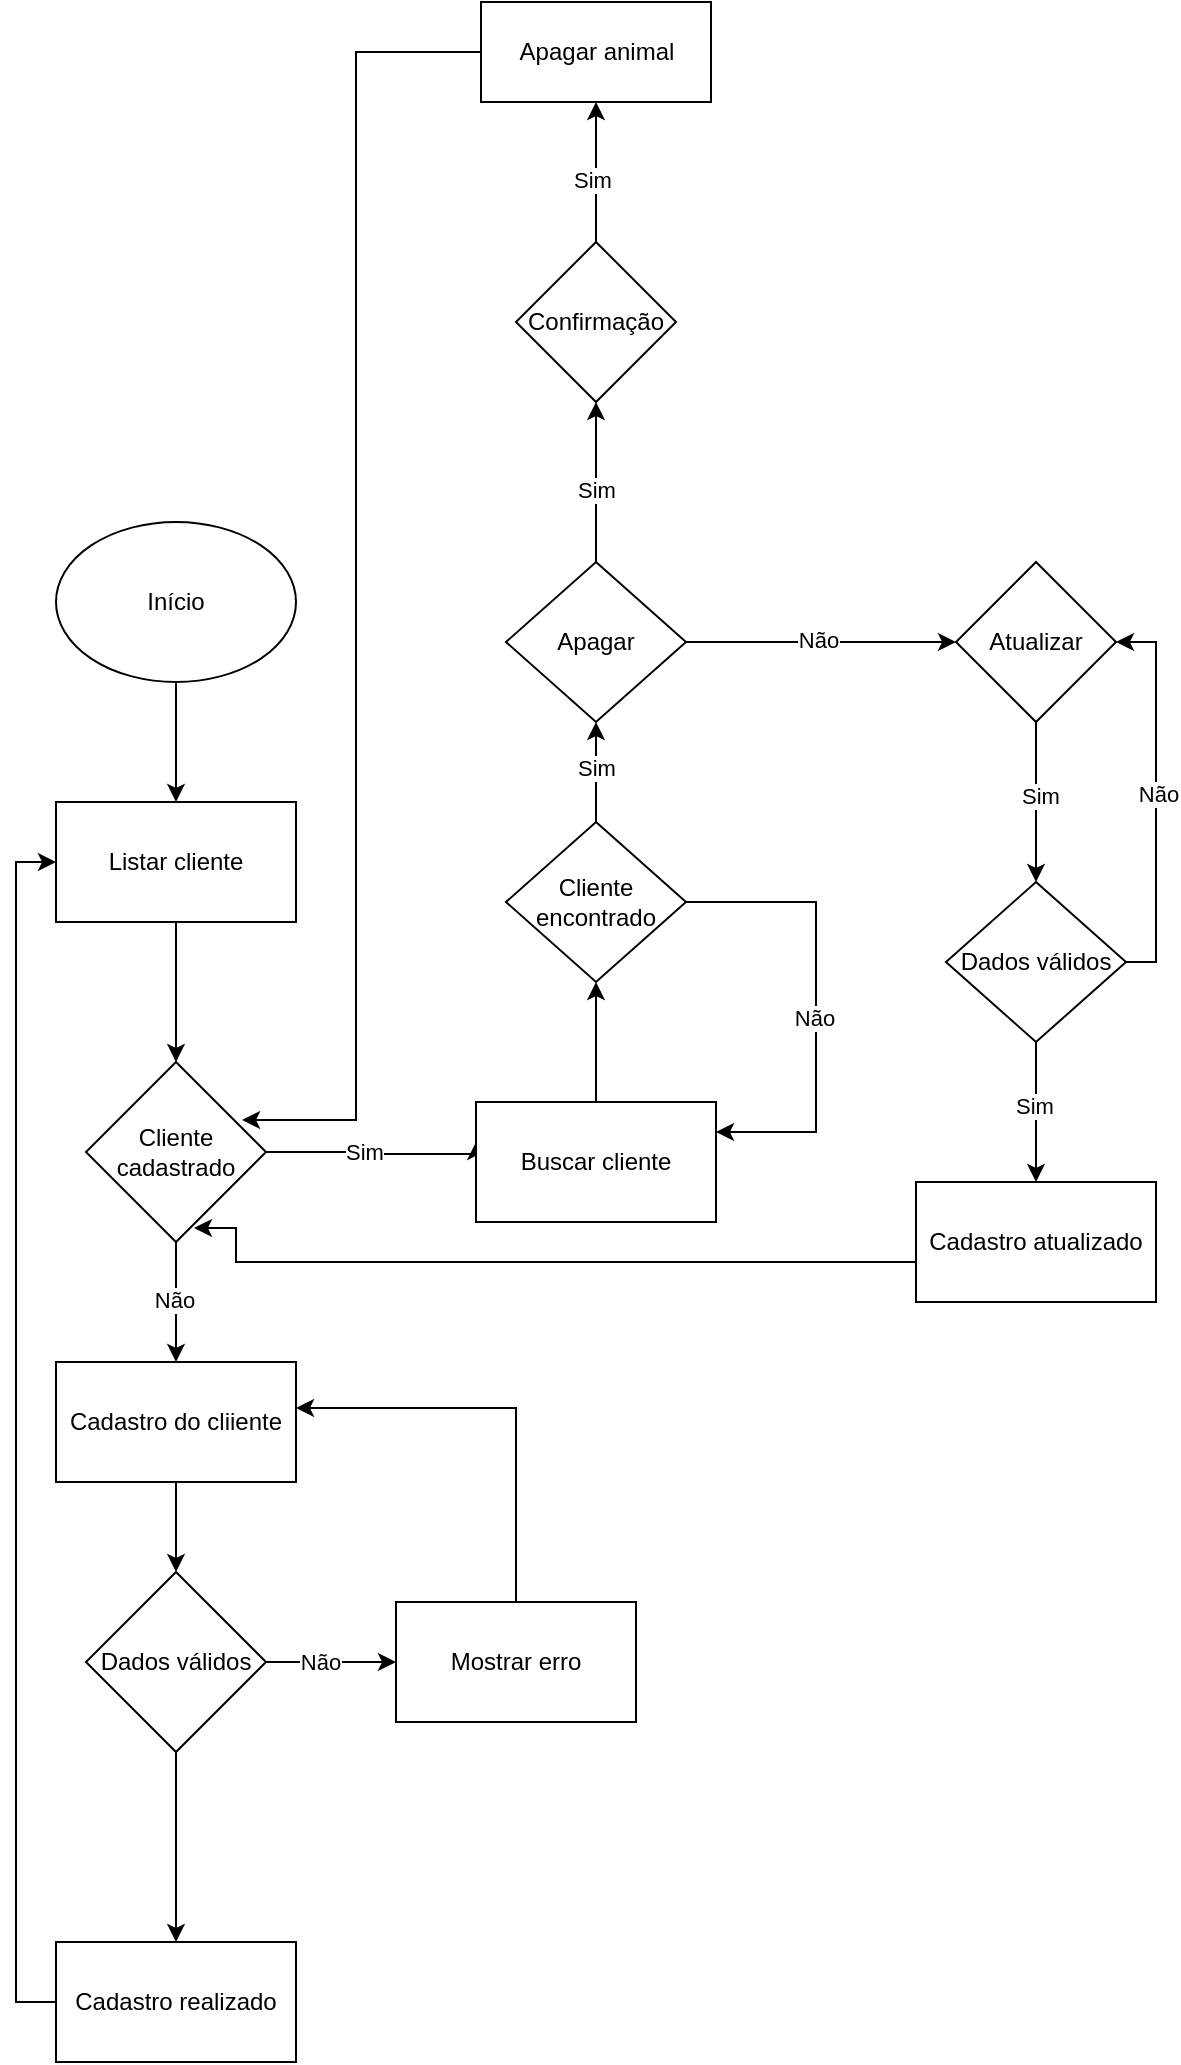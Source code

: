 <mxfile version="24.4.6" type="device">
  <diagram name="Página-1" id="2YWr5M0Ana_OGt1wBNgO">
    <mxGraphModel dx="2739" dy="2212" grid="1" gridSize="10" guides="1" tooltips="1" connect="1" arrows="1" fold="1" page="1" pageScale="1" pageWidth="827" pageHeight="1169" math="0" shadow="0">
      <root>
        <mxCell id="0" />
        <mxCell id="1" parent="0" />
        <mxCell id="HygnBlf5JGOIUeYPcVUY-47" value="" style="edgeStyle=orthogonalEdgeStyle;rounded=0;orthogonalLoop=1;jettySize=auto;html=1;" edge="1" parent="1" source="HygnBlf5JGOIUeYPcVUY-1" target="HygnBlf5JGOIUeYPcVUY-46">
          <mxGeometry relative="1" as="geometry" />
        </mxCell>
        <mxCell id="HygnBlf5JGOIUeYPcVUY-1" value="Início" style="ellipse;whiteSpace=wrap;html=1;" vertex="1" parent="1">
          <mxGeometry x="-780" y="60" width="120" height="80" as="geometry" />
        </mxCell>
        <mxCell id="HygnBlf5JGOIUeYPcVUY-49" value="" style="edgeStyle=orthogonalEdgeStyle;rounded=0;orthogonalLoop=1;jettySize=auto;html=1;" edge="1" parent="1" source="HygnBlf5JGOIUeYPcVUY-46" target="HygnBlf5JGOIUeYPcVUY-48">
          <mxGeometry relative="1" as="geometry" />
        </mxCell>
        <mxCell id="HygnBlf5JGOIUeYPcVUY-46" value="Listar cliente" style="whiteSpace=wrap;html=1;" vertex="1" parent="1">
          <mxGeometry x="-780" y="200" width="120" height="60" as="geometry" />
        </mxCell>
        <mxCell id="HygnBlf5JGOIUeYPcVUY-52" value="" style="edgeStyle=orthogonalEdgeStyle;rounded=0;orthogonalLoop=1;jettySize=auto;html=1;entryX=0;entryY=0.333;entryDx=0;entryDy=0;entryPerimeter=0;" edge="1" parent="1" source="HygnBlf5JGOIUeYPcVUY-48" target="HygnBlf5JGOIUeYPcVUY-53">
          <mxGeometry relative="1" as="geometry">
            <mxPoint x="-580" y="375" as="targetPoint" />
            <Array as="points">
              <mxPoint x="-627" y="375" />
              <mxPoint x="-627" y="376" />
              <mxPoint x="-570" y="376" />
            </Array>
          </mxGeometry>
        </mxCell>
        <mxCell id="HygnBlf5JGOIUeYPcVUY-54" value="Sim" style="edgeLabel;html=1;align=center;verticalAlign=middle;resizable=0;points=[];" vertex="1" connectable="0" parent="HygnBlf5JGOIUeYPcVUY-52">
          <mxGeometry x="-0.115" y="1" relative="1" as="geometry">
            <mxPoint as="offset" />
          </mxGeometry>
        </mxCell>
        <mxCell id="HygnBlf5JGOIUeYPcVUY-56" value="" style="edgeStyle=orthogonalEdgeStyle;rounded=0;orthogonalLoop=1;jettySize=auto;html=1;" edge="1" parent="1" source="HygnBlf5JGOIUeYPcVUY-48" target="HygnBlf5JGOIUeYPcVUY-55">
          <mxGeometry relative="1" as="geometry" />
        </mxCell>
        <mxCell id="HygnBlf5JGOIUeYPcVUY-57" value="Não" style="edgeLabel;html=1;align=center;verticalAlign=middle;resizable=0;points=[];" vertex="1" connectable="0" parent="HygnBlf5JGOIUeYPcVUY-56">
          <mxGeometry x="-0.033" y="-1" relative="1" as="geometry">
            <mxPoint as="offset" />
          </mxGeometry>
        </mxCell>
        <mxCell id="HygnBlf5JGOIUeYPcVUY-48" value="Cliente cadastrado" style="rhombus;whiteSpace=wrap;html=1;" vertex="1" parent="1">
          <mxGeometry x="-765" y="330" width="90" height="90" as="geometry" />
        </mxCell>
        <mxCell id="HygnBlf5JGOIUeYPcVUY-50" style="edgeStyle=orthogonalEdgeStyle;rounded=0;orthogonalLoop=1;jettySize=auto;html=1;exitX=0.5;exitY=1;exitDx=0;exitDy=0;" edge="1" parent="1" source="HygnBlf5JGOIUeYPcVUY-48" target="HygnBlf5JGOIUeYPcVUY-48">
          <mxGeometry relative="1" as="geometry" />
        </mxCell>
        <mxCell id="HygnBlf5JGOIUeYPcVUY-59" value="" style="edgeStyle=orthogonalEdgeStyle;rounded=0;orthogonalLoop=1;jettySize=auto;html=1;" edge="1" parent="1" source="HygnBlf5JGOIUeYPcVUY-53" target="HygnBlf5JGOIUeYPcVUY-58">
          <mxGeometry relative="1" as="geometry" />
        </mxCell>
        <mxCell id="HygnBlf5JGOIUeYPcVUY-53" value="Buscar cliente" style="rounded=0;whiteSpace=wrap;html=1;" vertex="1" parent="1">
          <mxGeometry x="-570" y="350" width="120" height="60" as="geometry" />
        </mxCell>
        <mxCell id="HygnBlf5JGOIUeYPcVUY-67" value="" style="edgeStyle=orthogonalEdgeStyle;rounded=0;orthogonalLoop=1;jettySize=auto;html=1;" edge="1" parent="1" source="HygnBlf5JGOIUeYPcVUY-55" target="HygnBlf5JGOIUeYPcVUY-66">
          <mxGeometry relative="1" as="geometry" />
        </mxCell>
        <mxCell id="HygnBlf5JGOIUeYPcVUY-55" value="Cadastro do cliiente" style="whiteSpace=wrap;html=1;" vertex="1" parent="1">
          <mxGeometry x="-780" y="480" width="120" height="60" as="geometry" />
        </mxCell>
        <mxCell id="HygnBlf5JGOIUeYPcVUY-61" style="edgeStyle=orthogonalEdgeStyle;rounded=0;orthogonalLoop=1;jettySize=auto;html=1;exitX=1;exitY=0.5;exitDx=0;exitDy=0;entryX=1;entryY=0.25;entryDx=0;entryDy=0;" edge="1" parent="1" source="HygnBlf5JGOIUeYPcVUY-58" target="HygnBlf5JGOIUeYPcVUY-53">
          <mxGeometry relative="1" as="geometry">
            <mxPoint x="-440" y="370" as="targetPoint" />
            <mxPoint x="-420" y="240" as="sourcePoint" />
            <Array as="points">
              <mxPoint x="-400" y="250" />
              <mxPoint x="-400" y="365" />
            </Array>
          </mxGeometry>
        </mxCell>
        <mxCell id="HygnBlf5JGOIUeYPcVUY-62" value="Não" style="edgeLabel;html=1;align=center;verticalAlign=middle;resizable=0;points=[];" vertex="1" connectable="0" parent="HygnBlf5JGOIUeYPcVUY-61">
          <mxGeometry x="0.07" y="-1" relative="1" as="geometry">
            <mxPoint as="offset" />
          </mxGeometry>
        </mxCell>
        <mxCell id="HygnBlf5JGOIUeYPcVUY-64" value="" style="edgeStyle=orthogonalEdgeStyle;rounded=0;orthogonalLoop=1;jettySize=auto;html=1;" edge="1" parent="1" source="HygnBlf5JGOIUeYPcVUY-58" target="HygnBlf5JGOIUeYPcVUY-63">
          <mxGeometry relative="1" as="geometry" />
        </mxCell>
        <mxCell id="HygnBlf5JGOIUeYPcVUY-65" value="Sim" style="edgeLabel;html=1;align=center;verticalAlign=middle;resizable=0;points=[];" vertex="1" connectable="0" parent="HygnBlf5JGOIUeYPcVUY-64">
          <mxGeometry x="0.08" relative="1" as="geometry">
            <mxPoint as="offset" />
          </mxGeometry>
        </mxCell>
        <mxCell id="HygnBlf5JGOIUeYPcVUY-58" value="Cliente encontrado" style="rhombus;whiteSpace=wrap;html=1;rounded=0;" vertex="1" parent="1">
          <mxGeometry x="-555" y="210" width="90" height="80" as="geometry" />
        </mxCell>
        <mxCell id="HygnBlf5JGOIUeYPcVUY-70" value="" style="edgeStyle=orthogonalEdgeStyle;rounded=0;orthogonalLoop=1;jettySize=auto;html=1;" edge="1" parent="1" source="HygnBlf5JGOIUeYPcVUY-63" target="HygnBlf5JGOIUeYPcVUY-69">
          <mxGeometry relative="1" as="geometry" />
        </mxCell>
        <mxCell id="HygnBlf5JGOIUeYPcVUY-71" value="Não" style="edgeLabel;html=1;align=center;verticalAlign=middle;resizable=0;points=[];" vertex="1" connectable="0" parent="HygnBlf5JGOIUeYPcVUY-70">
          <mxGeometry x="-0.022" y="1" relative="1" as="geometry">
            <mxPoint as="offset" />
          </mxGeometry>
        </mxCell>
        <mxCell id="HygnBlf5JGOIUeYPcVUY-73" value="" style="edgeStyle=orthogonalEdgeStyle;rounded=0;orthogonalLoop=1;jettySize=auto;html=1;" edge="1" parent="1" source="HygnBlf5JGOIUeYPcVUY-63" target="HygnBlf5JGOIUeYPcVUY-72">
          <mxGeometry relative="1" as="geometry" />
        </mxCell>
        <mxCell id="HygnBlf5JGOIUeYPcVUY-74" value="Sim" style="edgeLabel;html=1;align=center;verticalAlign=middle;resizable=0;points=[];" vertex="1" connectable="0" parent="HygnBlf5JGOIUeYPcVUY-73">
          <mxGeometry x="-0.1" relative="1" as="geometry">
            <mxPoint as="offset" />
          </mxGeometry>
        </mxCell>
        <mxCell id="HygnBlf5JGOIUeYPcVUY-63" value="Apagar" style="rhombus;whiteSpace=wrap;html=1;rounded=0;" vertex="1" parent="1">
          <mxGeometry x="-555" y="80" width="90" height="80" as="geometry" />
        </mxCell>
        <mxCell id="HygnBlf5JGOIUeYPcVUY-107" value="" style="edgeStyle=orthogonalEdgeStyle;rounded=0;orthogonalLoop=1;jettySize=auto;html=1;" edge="1" parent="1" source="HygnBlf5JGOIUeYPcVUY-66">
          <mxGeometry relative="1" as="geometry">
            <mxPoint x="-610" y="630" as="targetPoint" />
          </mxGeometry>
        </mxCell>
        <mxCell id="HygnBlf5JGOIUeYPcVUY-109" value="Não" style="edgeLabel;html=1;align=center;verticalAlign=middle;resizable=0;points=[];" vertex="1" connectable="0" parent="HygnBlf5JGOIUeYPcVUY-107">
          <mxGeometry x="-0.176" relative="1" as="geometry">
            <mxPoint as="offset" />
          </mxGeometry>
        </mxCell>
        <mxCell id="HygnBlf5JGOIUeYPcVUY-112" value="" style="edgeStyle=orthogonalEdgeStyle;rounded=0;orthogonalLoop=1;jettySize=auto;html=1;" edge="1" parent="1" source="HygnBlf5JGOIUeYPcVUY-66" target="HygnBlf5JGOIUeYPcVUY-111">
          <mxGeometry relative="1" as="geometry" />
        </mxCell>
        <mxCell id="HygnBlf5JGOIUeYPcVUY-66" value="Dados válidos" style="rhombus;whiteSpace=wrap;html=1;" vertex="1" parent="1">
          <mxGeometry x="-765" y="585" width="90" height="90" as="geometry" />
        </mxCell>
        <mxCell id="HygnBlf5JGOIUeYPcVUY-96" value="" style="edgeStyle=orthogonalEdgeStyle;rounded=0;orthogonalLoop=1;jettySize=auto;html=1;" edge="1" parent="1" source="HygnBlf5JGOIUeYPcVUY-69" target="HygnBlf5JGOIUeYPcVUY-95">
          <mxGeometry relative="1" as="geometry" />
        </mxCell>
        <mxCell id="HygnBlf5JGOIUeYPcVUY-97" value="Sim" style="edgeLabel;html=1;align=center;verticalAlign=middle;resizable=0;points=[];" vertex="1" connectable="0" parent="HygnBlf5JGOIUeYPcVUY-96">
          <mxGeometry x="-0.075" y="2" relative="1" as="geometry">
            <mxPoint as="offset" />
          </mxGeometry>
        </mxCell>
        <mxCell id="HygnBlf5JGOIUeYPcVUY-69" value="Atualizar" style="rhombus;whiteSpace=wrap;html=1;rounded=0;" vertex="1" parent="1">
          <mxGeometry x="-330" y="80" width="80" height="80" as="geometry" />
        </mxCell>
        <mxCell id="HygnBlf5JGOIUeYPcVUY-76" value="" style="edgeStyle=orthogonalEdgeStyle;rounded=0;orthogonalLoop=1;jettySize=auto;html=1;" edge="1" parent="1" source="HygnBlf5JGOIUeYPcVUY-72" target="HygnBlf5JGOIUeYPcVUY-75">
          <mxGeometry relative="1" as="geometry" />
        </mxCell>
        <mxCell id="HygnBlf5JGOIUeYPcVUY-77" value="Sim" style="edgeLabel;html=1;align=center;verticalAlign=middle;resizable=0;points=[];" vertex="1" connectable="0" parent="HygnBlf5JGOIUeYPcVUY-76">
          <mxGeometry x="-0.1" y="2" relative="1" as="geometry">
            <mxPoint as="offset" />
          </mxGeometry>
        </mxCell>
        <mxCell id="HygnBlf5JGOIUeYPcVUY-72" value="Confirmação" style="rhombus;whiteSpace=wrap;html=1;rounded=0;" vertex="1" parent="1">
          <mxGeometry x="-550" y="-80" width="80" height="80" as="geometry" />
        </mxCell>
        <mxCell id="HygnBlf5JGOIUeYPcVUY-75" value="Apagar animal" style="whiteSpace=wrap;html=1;rounded=0;" vertex="1" parent="1">
          <mxGeometry x="-567.5" y="-200" width="115" height="50" as="geometry" />
        </mxCell>
        <mxCell id="HygnBlf5JGOIUeYPcVUY-99" style="edgeStyle=orthogonalEdgeStyle;rounded=0;orthogonalLoop=1;jettySize=auto;html=1;entryX=1;entryY=0.5;entryDx=0;entryDy=0;" edge="1" parent="1" source="HygnBlf5JGOIUeYPcVUY-95" target="HygnBlf5JGOIUeYPcVUY-69">
          <mxGeometry relative="1" as="geometry">
            <Array as="points">
              <mxPoint x="-230" y="280" />
              <mxPoint x="-230" y="120" />
            </Array>
          </mxGeometry>
        </mxCell>
        <mxCell id="HygnBlf5JGOIUeYPcVUY-100" value="Não" style="edgeLabel;html=1;align=center;verticalAlign=middle;resizable=0;points=[];" vertex="1" connectable="0" parent="HygnBlf5JGOIUeYPcVUY-99">
          <mxGeometry x="0.015" y="-1" relative="1" as="geometry">
            <mxPoint as="offset" />
          </mxGeometry>
        </mxCell>
        <mxCell id="HygnBlf5JGOIUeYPcVUY-102" value="" style="edgeStyle=orthogonalEdgeStyle;rounded=0;orthogonalLoop=1;jettySize=auto;html=1;" edge="1" parent="1" source="HygnBlf5JGOIUeYPcVUY-95" target="HygnBlf5JGOIUeYPcVUY-101">
          <mxGeometry relative="1" as="geometry" />
        </mxCell>
        <mxCell id="HygnBlf5JGOIUeYPcVUY-103" value="Sim" style="edgeLabel;html=1;align=center;verticalAlign=middle;resizable=0;points=[];" vertex="1" connectable="0" parent="HygnBlf5JGOIUeYPcVUY-102">
          <mxGeometry x="-0.089" y="-1" relative="1" as="geometry">
            <mxPoint as="offset" />
          </mxGeometry>
        </mxCell>
        <mxCell id="HygnBlf5JGOIUeYPcVUY-95" value="Dados válidos" style="rhombus;whiteSpace=wrap;html=1;rounded=0;" vertex="1" parent="1">
          <mxGeometry x="-335" y="240" width="90" height="80" as="geometry" />
        </mxCell>
        <mxCell id="HygnBlf5JGOIUeYPcVUY-101" value="Cadastro atualizado" style="whiteSpace=wrap;html=1;rounded=0;" vertex="1" parent="1">
          <mxGeometry x="-350" y="390" width="120" height="60" as="geometry" />
        </mxCell>
        <mxCell id="HygnBlf5JGOIUeYPcVUY-105" style="edgeStyle=orthogonalEdgeStyle;rounded=0;orthogonalLoop=1;jettySize=auto;html=1;entryX=0.6;entryY=0.922;entryDx=0;entryDy=0;entryPerimeter=0;" edge="1" parent="1" source="HygnBlf5JGOIUeYPcVUY-101" target="HygnBlf5JGOIUeYPcVUY-48">
          <mxGeometry relative="1" as="geometry">
            <Array as="points">
              <mxPoint x="-690" y="430" />
              <mxPoint x="-690" y="413" />
            </Array>
          </mxGeometry>
        </mxCell>
        <mxCell id="HygnBlf5JGOIUeYPcVUY-108" value="Mostrar erro" style="rounded=0;whiteSpace=wrap;html=1;" vertex="1" parent="1">
          <mxGeometry x="-610" y="600" width="120" height="60" as="geometry" />
        </mxCell>
        <mxCell id="HygnBlf5JGOIUeYPcVUY-110" style="edgeStyle=orthogonalEdgeStyle;rounded=0;orthogonalLoop=1;jettySize=auto;html=1;exitX=0.5;exitY=0;exitDx=0;exitDy=0;entryX=1;entryY=0.383;entryDx=0;entryDy=0;entryPerimeter=0;" edge="1" parent="1" source="HygnBlf5JGOIUeYPcVUY-108" target="HygnBlf5JGOIUeYPcVUY-55">
          <mxGeometry relative="1" as="geometry" />
        </mxCell>
        <mxCell id="HygnBlf5JGOIUeYPcVUY-116" style="edgeStyle=orthogonalEdgeStyle;rounded=0;orthogonalLoop=1;jettySize=auto;html=1;entryX=0;entryY=0.5;entryDx=0;entryDy=0;" edge="1" parent="1" source="HygnBlf5JGOIUeYPcVUY-111" target="HygnBlf5JGOIUeYPcVUY-46">
          <mxGeometry relative="1" as="geometry">
            <Array as="points">
              <mxPoint x="-800" y="800" />
              <mxPoint x="-800" y="230" />
            </Array>
          </mxGeometry>
        </mxCell>
        <mxCell id="HygnBlf5JGOIUeYPcVUY-111" value="Cadastro realizado" style="whiteSpace=wrap;html=1;" vertex="1" parent="1">
          <mxGeometry x="-780" y="770" width="120" height="60" as="geometry" />
        </mxCell>
        <mxCell id="HygnBlf5JGOIUeYPcVUY-114" style="edgeStyle=orthogonalEdgeStyle;rounded=0;orthogonalLoop=1;jettySize=auto;html=1;entryX=0.867;entryY=0.322;entryDx=0;entryDy=0;entryPerimeter=0;" edge="1" parent="1" source="HygnBlf5JGOIUeYPcVUY-75" target="HygnBlf5JGOIUeYPcVUY-48">
          <mxGeometry relative="1" as="geometry">
            <Array as="points">
              <mxPoint x="-630" y="-175" />
              <mxPoint x="-630" y="359" />
            </Array>
          </mxGeometry>
        </mxCell>
      </root>
    </mxGraphModel>
  </diagram>
</mxfile>
